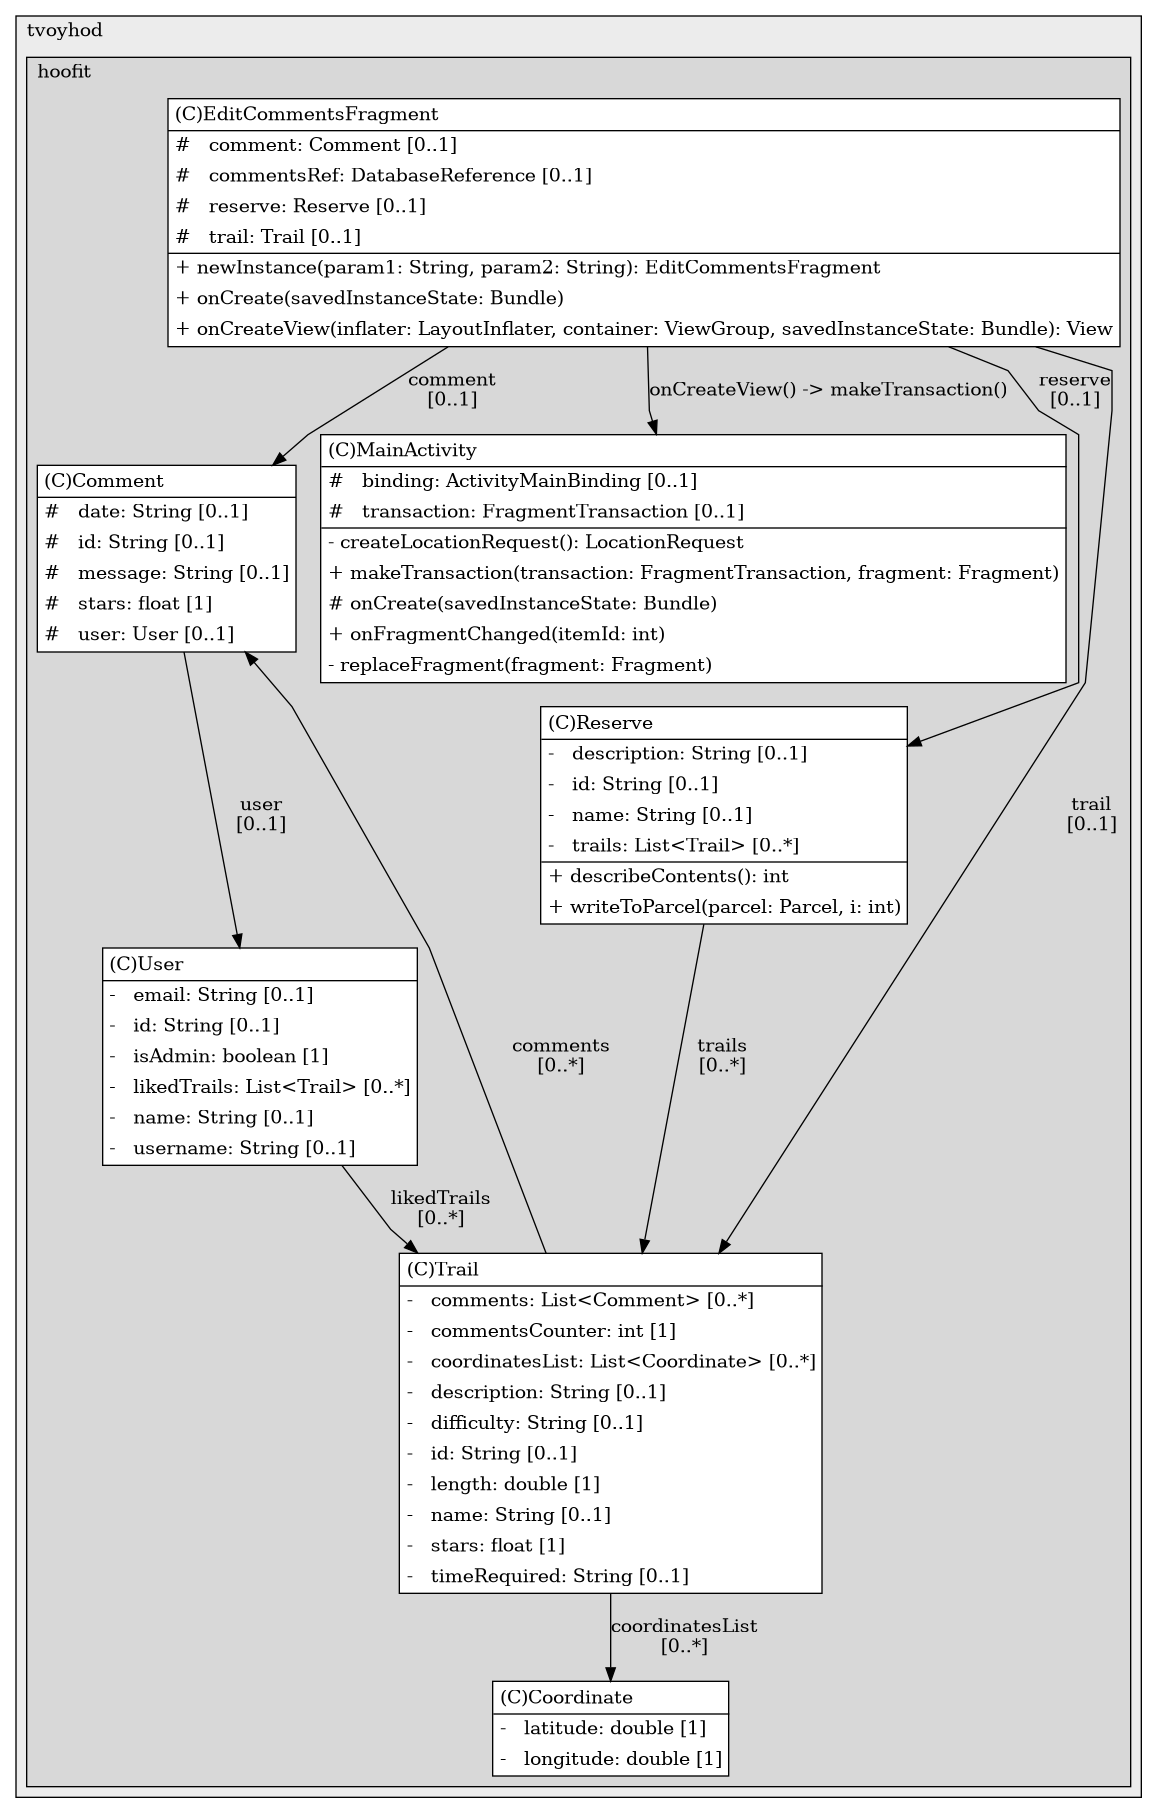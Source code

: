 @startuml

/' diagram meta data start
config=StructureConfiguration;
{
  "projectClassification": {
    "searchMode": "OpenProject", // OpenProject, AllProjects
    "includedProjects": "",
    "pathEndKeywords": "*.impl",
    "isClientPath": "",
    "isClientName": "",
    "isTestPath": "",
    "isTestName": "",
    "isMappingPath": "",
    "isMappingName": "",
    "isDataAccessPath": "",
    "isDataAccessName": "",
    "isDataStructurePath": "",
    "isDataStructureName": "",
    "isInterfaceStructuresPath": "",
    "isInterfaceStructuresName": "",
    "isEntryPointPath": "",
    "isEntryPointName": "",
    "treatFinalFieldsAsMandatory": false
  },
  "graphRestriction": {
    "classPackageExcludeFilter": "",
    "classPackageIncludeFilter": "",
    "classNameExcludeFilter": "",
    "classNameIncludeFilter": "",
    "methodNameExcludeFilter": "",
    "methodNameIncludeFilter": "",
    "removeByInheritance": "", // inheritance/annotation based filtering is done in a second step
    "removeByAnnotation": "",
    "removeByClassPackage": "", // cleanup the graph after inheritance/annotation based filtering is done
    "removeByClassName": "",
    "cutMappings": false,
    "cutEnum": true,
    "cutTests": true,
    "cutClient": true,
    "cutDataAccess": false,
    "cutInterfaceStructures": false,
    "cutDataStructures": false,
    "cutGetterAndSetter": true,
    "cutConstructors": true
  },
  "graphTraversal": {
    "forwardDepth": 6,
    "backwardDepth": 6,
    "classPackageExcludeFilter": "",
    "classPackageIncludeFilter": "",
    "classNameExcludeFilter": "",
    "classNameIncludeFilter": "",
    "methodNameExcludeFilter": "",
    "methodNameIncludeFilter": "",
    "hideMappings": false,
    "hideDataStructures": false,
    "hidePrivateMethods": true,
    "hideInterfaceCalls": true, // indirection: implementation -> interface (is hidden) -> implementation
    "onlyShowApplicationEntryPoints": false, // root node is included
    "useMethodCallsForStructureDiagram": "ForwardOnly" // ForwardOnly, BothDirections, No
  },
  "details": {
    "aggregation": "GroupByClass", // ByClass, GroupByClass, None
    "showClassGenericTypes": true,
    "showMethods": true,
    "showMethodParameterNames": true,
    "showMethodParameterTypes": true,
    "showMethodReturnType": true,
    "showPackageLevels": 2,
    "showDetailedClassStructure": true
  },
  "rootClass": "com.tvoyhod.hoofit.ui.editInfo.EditCommentsFragment",
  "extensionCallbackMethod": "" // qualified.class.name#methodName - signature: public static String method(String)
}
diagram meta data end '/



digraph g {
    rankdir="TB"
    splines=polyline
    

'nodes 
subgraph cluster_939296559 { 
   	label=tvoyhod
	labeljust=l
	fillcolor="#ececec"
	style=filled
   
   subgraph cluster_1403126406 { 
   	label=hoofit
	labeljust=l
	fillcolor="#d8d8d8"
	style=filled
   
   Comment200341979[
	label=<<TABLE BORDER="1" CELLBORDER="0" CELLPADDING="4" CELLSPACING="0">
<TR><TD ALIGN="LEFT" >(C)Comment</TD></TR>
<HR/>
<TR><TD ALIGN="LEFT" >#   date: String [0..1]</TD></TR>
<TR><TD ALIGN="LEFT" >#   id: String [0..1]</TD></TR>
<TR><TD ALIGN="LEFT" >#   message: String [0..1]</TD></TR>
<TR><TD ALIGN="LEFT" >#   stars: float [1]</TD></TR>
<TR><TD ALIGN="LEFT" >#   user: User [0..1]</TD></TR>
</TABLE>>
	style=filled
	margin=0
	shape=plaintext
	fillcolor="#FFFFFF"
];

Coordinate200341979[
	label=<<TABLE BORDER="1" CELLBORDER="0" CELLPADDING="4" CELLSPACING="0">
<TR><TD ALIGN="LEFT" >(C)Coordinate</TD></TR>
<HR/>
<TR><TD ALIGN="LEFT" >-   latitude: double [1]</TD></TR>
<TR><TD ALIGN="LEFT" >-   longitude: double [1]</TD></TR>
</TABLE>>
	style=filled
	margin=0
	shape=plaintext
	fillcolor="#FFFFFF"
];

EditCommentsFragment1972696343[
	label=<<TABLE BORDER="1" CELLBORDER="0" CELLPADDING="4" CELLSPACING="0">
<TR><TD ALIGN="LEFT" >(C)EditCommentsFragment</TD></TR>
<HR/>
<TR><TD ALIGN="LEFT" >#   comment: Comment [0..1]</TD></TR>
<TR><TD ALIGN="LEFT" >#   commentsRef: DatabaseReference [0..1]</TD></TR>
<TR><TD ALIGN="LEFT" >#   reserve: Reserve [0..1]</TD></TR>
<TR><TD ALIGN="LEFT" >#   trail: Trail [0..1]</TD></TR>
<HR/>
<TR><TD ALIGN="LEFT" >+ newInstance(param1: String, param2: String): EditCommentsFragment</TD></TR>
<TR><TD ALIGN="LEFT" >+ onCreate(savedInstanceState: Bundle)</TD></TR>
<TR><TD ALIGN="LEFT" >+ onCreateView(inflater: LayoutInflater, container: ViewGroup, savedInstanceState: Bundle): View</TD></TR>
</TABLE>>
	style=filled
	margin=0
	shape=plaintext
	fillcolor="#FFFFFF"
];

MainActivity2109978989[
	label=<<TABLE BORDER="1" CELLBORDER="0" CELLPADDING="4" CELLSPACING="0">
<TR><TD ALIGN="LEFT" >(C)MainActivity</TD></TR>
<HR/>
<TR><TD ALIGN="LEFT" >#   binding: ActivityMainBinding [0..1]</TD></TR>
<TR><TD ALIGN="LEFT" >#   transaction: FragmentTransaction [0..1]</TD></TR>
<HR/>
<TR><TD ALIGN="LEFT" >- createLocationRequest(): LocationRequest</TD></TR>
<TR><TD ALIGN="LEFT" >+ makeTransaction(transaction: FragmentTransaction, fragment: Fragment)</TD></TR>
<TR><TD ALIGN="LEFT" ># onCreate(savedInstanceState: Bundle)</TD></TR>
<TR><TD ALIGN="LEFT" >+ onFragmentChanged(itemId: int)</TD></TR>
<TR><TD ALIGN="LEFT" >- replaceFragment(fragment: Fragment)</TD></TR>
</TABLE>>
	style=filled
	margin=0
	shape=plaintext
	fillcolor="#FFFFFF"
];

Reserve200341979[
	label=<<TABLE BORDER="1" CELLBORDER="0" CELLPADDING="4" CELLSPACING="0">
<TR><TD ALIGN="LEFT" >(C)Reserve</TD></TR>
<HR/>
<TR><TD ALIGN="LEFT" >-   description: String [0..1]</TD></TR>
<TR><TD ALIGN="LEFT" >-   id: String [0..1]</TD></TR>
<TR><TD ALIGN="LEFT" >-   name: String [0..1]</TD></TR>
<TR><TD ALIGN="LEFT" >-   trails: List&lt;Trail&gt; [0..*]</TD></TR>
<HR/>
<TR><TD ALIGN="LEFT" >+ describeContents(): int</TD></TR>
<TR><TD ALIGN="LEFT" >+ writeToParcel(parcel: Parcel, i: int)</TD></TR>
</TABLE>>
	style=filled
	margin=0
	shape=plaintext
	fillcolor="#FFFFFF"
];

Trail200341979[
	label=<<TABLE BORDER="1" CELLBORDER="0" CELLPADDING="4" CELLSPACING="0">
<TR><TD ALIGN="LEFT" >(C)Trail</TD></TR>
<HR/>
<TR><TD ALIGN="LEFT" >-   comments: List&lt;Comment&gt; [0..*]</TD></TR>
<TR><TD ALIGN="LEFT" >-   commentsCounter: int [1]</TD></TR>
<TR><TD ALIGN="LEFT" >-   coordinatesList: List&lt;Coordinate&gt; [0..*]</TD></TR>
<TR><TD ALIGN="LEFT" >-   description: String [0..1]</TD></TR>
<TR><TD ALIGN="LEFT" >-   difficulty: String [0..1]</TD></TR>
<TR><TD ALIGN="LEFT" >-   id: String [0..1]</TD></TR>
<TR><TD ALIGN="LEFT" >-   length: double [1]</TD></TR>
<TR><TD ALIGN="LEFT" >-   name: String [0..1]</TD></TR>
<TR><TD ALIGN="LEFT" >-   stars: float [1]</TD></TR>
<TR><TD ALIGN="LEFT" >-   timeRequired: String [0..1]</TD></TR>
</TABLE>>
	style=filled
	margin=0
	shape=plaintext
	fillcolor="#FFFFFF"
];

User200341979[
	label=<<TABLE BORDER="1" CELLBORDER="0" CELLPADDING="4" CELLSPACING="0">
<TR><TD ALIGN="LEFT" >(C)User</TD></TR>
<HR/>
<TR><TD ALIGN="LEFT" >-   email: String [0..1]</TD></TR>
<TR><TD ALIGN="LEFT" >-   id: String [0..1]</TD></TR>
<TR><TD ALIGN="LEFT" >-   isAdmin: boolean [1]</TD></TR>
<TR><TD ALIGN="LEFT" >-   likedTrails: List&lt;Trail&gt; [0..*]</TD></TR>
<TR><TD ALIGN="LEFT" >-   name: String [0..1]</TD></TR>
<TR><TD ALIGN="LEFT" >-   username: String [0..1]</TD></TR>
</TABLE>>
	style=filled
	margin=0
	shape=plaintext
	fillcolor="#FFFFFF"
];
} 
} 

'edges    
Comment200341979 -> User200341979[label="user
[0..1]"];
EditCommentsFragment1972696343 -> Comment200341979[label="comment
[0..1]"];
EditCommentsFragment1972696343 -> MainActivity2109978989[label="onCreateView() -> makeTransaction()"];
EditCommentsFragment1972696343 -> Reserve200341979[label="reserve
[0..1]"];
EditCommentsFragment1972696343 -> Trail200341979[label="trail
[0..1]"];
Reserve200341979 -> Trail200341979[label="trails
[0..*]"];
Trail200341979 -> Comment200341979[label="comments
[0..*]"];
Trail200341979 -> Coordinate200341979[label="coordinatesList
[0..*]"];
User200341979 -> Trail200341979[label="likedTrails
[0..*]"];
    
}
@enduml
